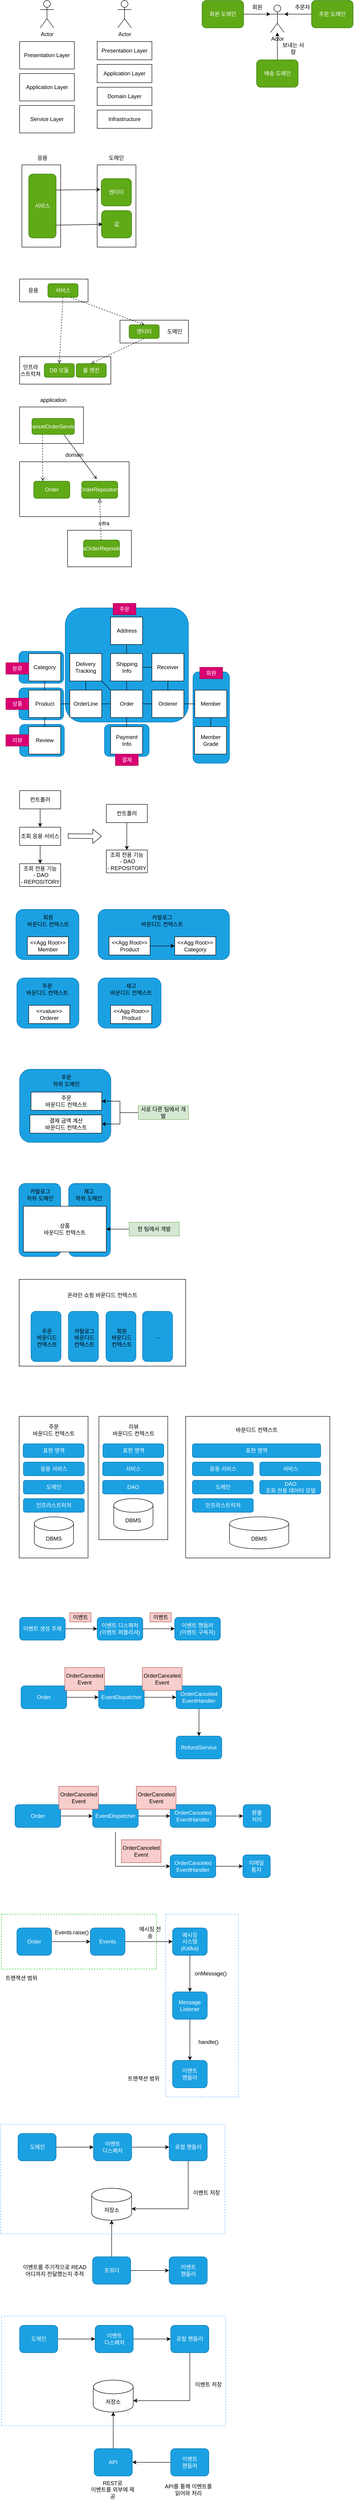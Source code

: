 <mxfile version="21.6.8" type="github">
  <diagram name="페이지-1" id="Y4-RYcunbu9aRbEV_naR">
    <mxGraphModel dx="748" dy="689" grid="1" gridSize="10" guides="1" tooltips="1" connect="1" arrows="1" fold="1" page="1" pageScale="1" pageWidth="827" pageHeight="1169" math="0" shadow="0">
      <root>
        <mxCell id="0" />
        <mxCell id="1" parent="0" />
        <mxCell id="_smx-A8lJI-glC0TWi5C-74" value="" style="rounded=1;whiteSpace=wrap;html=1;fillColor=#1ba1e2;fontColor=#ffffff;strokeColor=#006EAF;" parent="1" vertex="1">
          <mxGeometry x="50" y="1625" width="98" height="70" as="geometry" />
        </mxCell>
        <mxCell id="_smx-A8lJI-glC0TWi5C-73" value="" style="rounded=1;whiteSpace=wrap;html=1;fillColor=#1ba1e2;fontColor=#ffffff;strokeColor=#006EAF;" parent="1" vertex="1">
          <mxGeometry x="48.5" y="1545" width="98" height="70" as="geometry" />
        </mxCell>
        <mxCell id="_smx-A8lJI-glC0TWi5C-72" value="" style="rounded=1;whiteSpace=wrap;html=1;fillColor=#1ba1e2;fontColor=#ffffff;strokeColor=#006EAF;" parent="1" vertex="1">
          <mxGeometry x="48.5" y="1465" width="98" height="70" as="geometry" />
        </mxCell>
        <mxCell id="_smx-A8lJI-glC0TWi5C-71" value="" style="rounded=1;whiteSpace=wrap;html=1;fillColor=#1ba1e2;fontColor=#ffffff;strokeColor=#006EAF;" parent="1" vertex="1">
          <mxGeometry x="236" y="1625" width="98" height="70" as="geometry" />
        </mxCell>
        <mxCell id="_smx-A8lJI-glC0TWi5C-70" value="" style="rounded=1;whiteSpace=wrap;html=1;fillColor=#1ba1e2;fontColor=#ffffff;strokeColor=#006EAF;" parent="1" vertex="1">
          <mxGeometry x="430" y="1510" width="80" height="200" as="geometry" />
        </mxCell>
        <mxCell id="QpR7jnTuusSYjtvRaTHo-1" value="Presentation Layer" style="rounded=0;whiteSpace=wrap;html=1;" parent="1" vertex="1">
          <mxGeometry x="50" y="130" width="120" height="60" as="geometry" />
        </mxCell>
        <mxCell id="QpR7jnTuusSYjtvRaTHo-2" value="Application Layer" style="rounded=0;whiteSpace=wrap;html=1;" parent="1" vertex="1">
          <mxGeometry x="50" y="200" width="120" height="60" as="geometry" />
        </mxCell>
        <mxCell id="QpR7jnTuusSYjtvRaTHo-3" value="Service Layer" style="rounded=0;whiteSpace=wrap;html=1;" parent="1" vertex="1">
          <mxGeometry x="50" y="270" width="120" height="60" as="geometry" />
        </mxCell>
        <mxCell id="QpR7jnTuusSYjtvRaTHo-5" value="Actor" style="shape=umlActor;verticalLabelPosition=bottom;verticalAlign=top;html=1;outlineConnect=0;" parent="1" vertex="1">
          <mxGeometry x="95" y="40" width="30" height="60" as="geometry" />
        </mxCell>
        <mxCell id="QpR7jnTuusSYjtvRaTHo-8" value="Presentation Layer" style="rounded=0;whiteSpace=wrap;html=1;" parent="1" vertex="1">
          <mxGeometry x="220" y="130" width="120" height="40" as="geometry" />
        </mxCell>
        <mxCell id="QpR7jnTuusSYjtvRaTHo-9" value="Application Layer" style="rounded=0;whiteSpace=wrap;html=1;" parent="1" vertex="1">
          <mxGeometry x="220" y="180" width="120" height="40" as="geometry" />
        </mxCell>
        <mxCell id="QpR7jnTuusSYjtvRaTHo-10" value="Domain Layer" style="rounded=0;whiteSpace=wrap;html=1;" parent="1" vertex="1">
          <mxGeometry x="220" y="230" width="120" height="40" as="geometry" />
        </mxCell>
        <mxCell id="QpR7jnTuusSYjtvRaTHo-12" value="Actor" style="shape=umlActor;verticalLabelPosition=bottom;verticalAlign=top;html=1;outlineConnect=0;" parent="1" vertex="1">
          <mxGeometry x="265" y="40" width="30" height="60" as="geometry" />
        </mxCell>
        <mxCell id="QpR7jnTuusSYjtvRaTHo-13" value="Infrastructure" style="rounded=0;whiteSpace=wrap;html=1;" parent="1" vertex="1">
          <mxGeometry x="220" y="280" width="120" height="40" as="geometry" />
        </mxCell>
        <mxCell id="_smx-A8lJI-glC0TWi5C-1" value="" style="rounded=0;whiteSpace=wrap;html=1;" parent="1" vertex="1">
          <mxGeometry x="55" y="400" width="85" height="180" as="geometry" />
        </mxCell>
        <mxCell id="_smx-A8lJI-glC0TWi5C-2" value="" style="rounded=0;whiteSpace=wrap;html=1;" parent="1" vertex="1">
          <mxGeometry x="220" y="400" width="85" height="180" as="geometry" />
        </mxCell>
        <mxCell id="_smx-A8lJI-glC0TWi5C-3" value="서비스" style="rounded=1;whiteSpace=wrap;html=1;fillColor=#60a917;fontColor=#ffffff;strokeColor=#2D7600;" parent="1" vertex="1">
          <mxGeometry x="70" y="420" width="60" height="140" as="geometry" />
        </mxCell>
        <mxCell id="_smx-A8lJI-glC0TWi5C-4" value="엔티티" style="rounded=1;whiteSpace=wrap;html=1;fillColor=#60a917;fontColor=#ffffff;strokeColor=#2D7600;" parent="1" vertex="1">
          <mxGeometry x="229" y="430" width="66" height="60" as="geometry" />
        </mxCell>
        <mxCell id="_smx-A8lJI-glC0TWi5C-5" value="값" style="rounded=1;whiteSpace=wrap;html=1;fillColor=#60a917;fontColor=#ffffff;strokeColor=#2D7600;" parent="1" vertex="1">
          <mxGeometry x="229.5" y="500" width="66" height="60" as="geometry" />
        </mxCell>
        <mxCell id="_smx-A8lJI-glC0TWi5C-6" value="응용" style="text;html=1;strokeColor=none;fillColor=none;align=center;verticalAlign=middle;whiteSpace=wrap;rounded=0;" parent="1" vertex="1">
          <mxGeometry x="70" y="370" width="60" height="30" as="geometry" />
        </mxCell>
        <mxCell id="_smx-A8lJI-glC0TWi5C-7" value="도메인" style="text;html=1;strokeColor=none;fillColor=none;align=center;verticalAlign=middle;whiteSpace=wrap;rounded=0;" parent="1" vertex="1">
          <mxGeometry x="232" y="370" width="60" height="30" as="geometry" />
        </mxCell>
        <mxCell id="_smx-A8lJI-glC0TWi5C-8" value="" style="endArrow=classic;html=1;rounded=0;exitX=1;exitY=0.25;exitDx=0;exitDy=0;entryX=-0.03;entryY=0.4;entryDx=0;entryDy=0;entryPerimeter=0;" parent="1" source="_smx-A8lJI-glC0TWi5C-3" target="_smx-A8lJI-glC0TWi5C-4" edge="1">
          <mxGeometry width="50" height="50" relative="1" as="geometry">
            <mxPoint x="360" y="420" as="sourcePoint" />
            <mxPoint x="410" y="370" as="targetPoint" />
          </mxGeometry>
        </mxCell>
        <mxCell id="_smx-A8lJI-glC0TWi5C-9" value="" style="endArrow=classic;html=1;rounded=0;exitX=0.983;exitY=0.8;exitDx=0;exitDy=0;entryX=-0.03;entryY=0.4;entryDx=0;entryDy=0;entryPerimeter=0;exitPerimeter=0;" parent="1" source="_smx-A8lJI-glC0TWi5C-3" edge="1">
          <mxGeometry width="50" height="50" relative="1" as="geometry">
            <mxPoint x="135" y="531" as="sourcePoint" />
            <mxPoint x="232" y="530" as="targetPoint" />
          </mxGeometry>
        </mxCell>
        <mxCell id="_smx-A8lJI-glC0TWi5C-10" value="" style="rounded=0;whiteSpace=wrap;html=1;" parent="1" vertex="1">
          <mxGeometry x="50" y="650" width="150" height="50" as="geometry" />
        </mxCell>
        <mxCell id="_smx-A8lJI-glC0TWi5C-11" value="" style="rounded=0;whiteSpace=wrap;html=1;" parent="1" vertex="1">
          <mxGeometry x="270" y="740" width="150" height="50" as="geometry" />
        </mxCell>
        <mxCell id="_smx-A8lJI-glC0TWi5C-12" value="" style="rounded=0;whiteSpace=wrap;html=1;" parent="1" vertex="1">
          <mxGeometry x="50" y="820" width="200" height="60" as="geometry" />
        </mxCell>
        <mxCell id="_smx-A8lJI-glC0TWi5C-13" value="서비스" style="rounded=1;whiteSpace=wrap;html=1;fillColor=#60a917;fontColor=#ffffff;strokeColor=#2D7600;" parent="1" vertex="1">
          <mxGeometry x="112" y="660" width="66" height="30" as="geometry" />
        </mxCell>
        <mxCell id="_smx-A8lJI-glC0TWi5C-14" value="엔티티" style="rounded=1;whiteSpace=wrap;html=1;fillColor=#60a917;fontColor=#ffffff;strokeColor=#2D7600;" parent="1" vertex="1">
          <mxGeometry x="290" y="750" width="66" height="30" as="geometry" />
        </mxCell>
        <mxCell id="_smx-A8lJI-glC0TWi5C-15" value="DB 모듈" style="rounded=1;whiteSpace=wrap;html=1;fillColor=#60a917;fontColor=#ffffff;strokeColor=#2D7600;" parent="1" vertex="1">
          <mxGeometry x="104" y="835" width="66" height="30" as="geometry" />
        </mxCell>
        <mxCell id="_smx-A8lJI-glC0TWi5C-16" value="룰 엔진" style="rounded=1;whiteSpace=wrap;html=1;fillColor=#60a917;fontColor=#ffffff;strokeColor=#2D7600;" parent="1" vertex="1">
          <mxGeometry x="174" y="835" width="66" height="30" as="geometry" />
        </mxCell>
        <mxCell id="_smx-A8lJI-glC0TWi5C-17" value="응용" style="text;html=1;strokeColor=none;fillColor=none;align=center;verticalAlign=middle;whiteSpace=wrap;rounded=0;" parent="1" vertex="1">
          <mxGeometry x="50" y="660" width="60" height="30" as="geometry" />
        </mxCell>
        <mxCell id="_smx-A8lJI-glC0TWi5C-18" value="도메인" style="text;html=1;strokeColor=none;fillColor=none;align=center;verticalAlign=middle;whiteSpace=wrap;rounded=0;" parent="1" vertex="1">
          <mxGeometry x="360" y="750" width="60" height="30" as="geometry" />
        </mxCell>
        <mxCell id="_smx-A8lJI-glC0TWi5C-19" value="인프라&lt;br&gt;스트럭쳐" style="text;html=1;strokeColor=none;fillColor=none;align=center;verticalAlign=middle;whiteSpace=wrap;rounded=0;" parent="1" vertex="1">
          <mxGeometry x="44" y="835" width="60" height="30" as="geometry" />
        </mxCell>
        <mxCell id="_smx-A8lJI-glC0TWi5C-20" value="" style="endArrow=open;html=1;rounded=0;entryX=0.5;entryY=0;entryDx=0;entryDy=0;exitX=0.5;exitY=1;exitDx=0;exitDy=0;dashed=1;endFill=0;" parent="1" source="_smx-A8lJI-glC0TWi5C-13" target="_smx-A8lJI-glC0TWi5C-15" edge="1">
          <mxGeometry width="50" height="50" relative="1" as="geometry">
            <mxPoint x="360" y="670" as="sourcePoint" />
            <mxPoint x="410" y="620" as="targetPoint" />
          </mxGeometry>
        </mxCell>
        <mxCell id="_smx-A8lJI-glC0TWi5C-21" value="" style="endArrow=open;html=1;rounded=0;entryX=0.5;entryY=0;entryDx=0;entryDy=0;exitX=0.75;exitY=1;exitDx=0;exitDy=0;dashed=1;endFill=0;" parent="1" source="_smx-A8lJI-glC0TWi5C-13" target="_smx-A8lJI-glC0TWi5C-14" edge="1">
          <mxGeometry width="50" height="50" relative="1" as="geometry">
            <mxPoint x="155" y="700" as="sourcePoint" />
            <mxPoint x="147" y="845" as="targetPoint" />
          </mxGeometry>
        </mxCell>
        <mxCell id="_smx-A8lJI-glC0TWi5C-22" value="" style="endArrow=open;html=1;rounded=0;entryX=0.5;entryY=0;entryDx=0;entryDy=0;exitX=0.5;exitY=1;exitDx=0;exitDy=0;dashed=1;endFill=0;" parent="1" source="_smx-A8lJI-glC0TWi5C-14" target="_smx-A8lJI-glC0TWi5C-16" edge="1">
          <mxGeometry width="50" height="50" relative="1" as="geometry">
            <mxPoint x="172" y="700" as="sourcePoint" />
            <mxPoint x="333" y="760" as="targetPoint" />
          </mxGeometry>
        </mxCell>
        <mxCell id="_smx-A8lJI-glC0TWi5C-23" value="" style="rounded=0;whiteSpace=wrap;html=1;" parent="1" vertex="1">
          <mxGeometry x="50" y="930" width="140" height="80" as="geometry" />
        </mxCell>
        <mxCell id="_smx-A8lJI-glC0TWi5C-24" value="" style="rounded=0;whiteSpace=wrap;html=1;" parent="1" vertex="1">
          <mxGeometry x="50" y="1050" width="240" height="120" as="geometry" />
        </mxCell>
        <mxCell id="_smx-A8lJI-glC0TWi5C-25" value="" style="rounded=0;whiteSpace=wrap;html=1;" parent="1" vertex="1">
          <mxGeometry x="155" y="1200" width="140" height="80" as="geometry" />
        </mxCell>
        <mxCell id="_smx-A8lJI-glC0TWi5C-26" value="CancelOrderService" style="rounded=1;whiteSpace=wrap;html=1;fillColor=#60a917;fontColor=#ffffff;strokeColor=#2D7600;" parent="1" vertex="1">
          <mxGeometry x="77" y="955" width="93" height="35" as="geometry" />
        </mxCell>
        <mxCell id="_smx-A8lJI-glC0TWi5C-27" value="Order" style="rounded=1;whiteSpace=wrap;html=1;fillColor=#60a917;fontColor=#ffffff;strokeColor=#2D7600;" parent="1" vertex="1">
          <mxGeometry x="81" y="1092.5" width="79" height="37.5" as="geometry" />
        </mxCell>
        <mxCell id="_smx-A8lJI-glC0TWi5C-28" value="OrderRepository" style="rounded=1;whiteSpace=wrap;html=1;fillColor=#60a917;fontColor=#ffffff;strokeColor=#2D7600;" parent="1" vertex="1">
          <mxGeometry x="186" y="1092.5" width="79" height="37.5" as="geometry" />
        </mxCell>
        <mxCell id="_smx-A8lJI-glC0TWi5C-29" value="JpaOrderRepository" style="rounded=1;whiteSpace=wrap;html=1;fillColor=#60a917;fontColor=#ffffff;strokeColor=#2D7600;" parent="1" vertex="1">
          <mxGeometry x="190" y="1221.25" width="79" height="37.5" as="geometry" />
        </mxCell>
        <mxCell id="_smx-A8lJI-glC0TWi5C-30" value="application" style="text;html=1;strokeColor=none;fillColor=none;align=center;verticalAlign=middle;whiteSpace=wrap;rounded=0;" parent="1" vertex="1">
          <mxGeometry x="93.5" y="900" width="60" height="30" as="geometry" />
        </mxCell>
        <mxCell id="_smx-A8lJI-glC0TWi5C-69" value="" style="rounded=1;whiteSpace=wrap;html=1;fillColor=#1ba1e2;fontColor=#ffffff;strokeColor=#006EAF;" parent="1" vertex="1">
          <mxGeometry x="150" y="1370" width="270" height="250" as="geometry" />
        </mxCell>
        <mxCell id="_smx-A8lJI-glC0TWi5C-31" value="domain" style="text;html=1;strokeColor=none;fillColor=none;align=center;verticalAlign=middle;whiteSpace=wrap;rounded=0;" parent="1" vertex="1">
          <mxGeometry x="140" y="1020" width="60" height="30" as="geometry" />
        </mxCell>
        <mxCell id="_smx-A8lJI-glC0TWi5C-32" value="infra" style="text;html=1;strokeColor=none;fillColor=none;align=center;verticalAlign=middle;whiteSpace=wrap;rounded=0;" parent="1" vertex="1">
          <mxGeometry x="205" y="1170" width="60" height="30" as="geometry" />
        </mxCell>
        <mxCell id="_smx-A8lJI-glC0TWi5C-33" value="" style="endArrow=open;html=1;rounded=0;entryX=0.25;entryY=0;entryDx=0;entryDy=0;exitX=0.25;exitY=1;exitDx=0;exitDy=0;dashed=1;endFill=0;" parent="1" source="_smx-A8lJI-glC0TWi5C-26" target="_smx-A8lJI-glC0TWi5C-27" edge="1">
          <mxGeometry width="50" height="50" relative="1" as="geometry">
            <mxPoint x="420" y="1025" as="sourcePoint" />
            <mxPoint x="412" y="1170" as="targetPoint" />
          </mxGeometry>
        </mxCell>
        <mxCell id="_smx-A8lJI-glC0TWi5C-34" value="" style="endArrow=open;html=1;rounded=0;entryX=0.418;entryY=-0.12;entryDx=0;entryDy=0;exitX=0.75;exitY=1;exitDx=0;exitDy=0;entryPerimeter=0;endFill=0;" parent="1" source="_smx-A8lJI-glC0TWi5C-26" target="_smx-A8lJI-glC0TWi5C-28" edge="1">
          <mxGeometry width="50" height="50" relative="1" as="geometry">
            <mxPoint x="110" y="1000" as="sourcePoint" />
            <mxPoint x="111" y="1103" as="targetPoint" />
          </mxGeometry>
        </mxCell>
        <mxCell id="_smx-A8lJI-glC0TWi5C-35" value="" style="endArrow=block;html=1;rounded=0;endFill=0;entryX=0.5;entryY=1;entryDx=0;entryDy=0;dashed=1;" parent="1" source="_smx-A8lJI-glC0TWi5C-29" target="_smx-A8lJI-glC0TWi5C-28" edge="1">
          <mxGeometry width="50" height="50" relative="1" as="geometry">
            <mxPoint x="157" y="1000" as="sourcePoint" />
            <mxPoint x="360" y="1140" as="targetPoint" />
          </mxGeometry>
        </mxCell>
        <mxCell id="_smx-A8lJI-glC0TWi5C-52" style="edgeStyle=orthogonalEdgeStyle;rounded=0;orthogonalLoop=1;jettySize=auto;html=1;endArrow=none;endFill=0;" parent="1" source="_smx-A8lJI-glC0TWi5C-36" target="_smx-A8lJI-glC0TWi5C-37" edge="1">
          <mxGeometry relative="1" as="geometry" />
        </mxCell>
        <mxCell id="_smx-A8lJI-glC0TWi5C-36" value="Category" style="rounded=0;whiteSpace=wrap;html=1;" parent="1" vertex="1">
          <mxGeometry x="70" y="1470" width="70" height="60" as="geometry" />
        </mxCell>
        <mxCell id="_smx-A8lJI-glC0TWi5C-53" style="edgeStyle=orthogonalEdgeStyle;rounded=0;orthogonalLoop=1;jettySize=auto;html=1;endArrow=none;endFill=0;" parent="1" source="_smx-A8lJI-glC0TWi5C-37" target="_smx-A8lJI-glC0TWi5C-38" edge="1">
          <mxGeometry relative="1" as="geometry" />
        </mxCell>
        <mxCell id="_smx-A8lJI-glC0TWi5C-63" style="edgeStyle=orthogonalEdgeStyle;rounded=0;orthogonalLoop=1;jettySize=auto;html=1;endArrow=none;endFill=0;" parent="1" source="_smx-A8lJI-glC0TWi5C-37" target="_smx-A8lJI-glC0TWi5C-40" edge="1">
          <mxGeometry relative="1" as="geometry" />
        </mxCell>
        <mxCell id="_smx-A8lJI-glC0TWi5C-37" value="Product" style="rounded=0;whiteSpace=wrap;html=1;" parent="1" vertex="1">
          <mxGeometry x="70" y="1550" width="70" height="60" as="geometry" />
        </mxCell>
        <mxCell id="_smx-A8lJI-glC0TWi5C-38" value="Review" style="rounded=0;whiteSpace=wrap;html=1;" parent="1" vertex="1">
          <mxGeometry x="70" y="1630" width="70" height="60" as="geometry" />
        </mxCell>
        <mxCell id="_smx-A8lJI-glC0TWi5C-64" style="edgeStyle=orthogonalEdgeStyle;rounded=0;orthogonalLoop=1;jettySize=auto;html=1;endArrow=none;endFill=0;" parent="1" source="_smx-A8lJI-glC0TWi5C-40" target="_smx-A8lJI-glC0TWi5C-43" edge="1">
          <mxGeometry relative="1" as="geometry" />
        </mxCell>
        <mxCell id="_smx-A8lJI-glC0TWi5C-40" value="OrderLine" style="rounded=0;whiteSpace=wrap;html=1;" parent="1" vertex="1">
          <mxGeometry x="160" y="1550" width="70" height="60" as="geometry" />
        </mxCell>
        <mxCell id="_smx-A8lJI-glC0TWi5C-60" style="edgeStyle=orthogonalEdgeStyle;rounded=0;orthogonalLoop=1;jettySize=auto;html=1;endArrow=none;endFill=0;" parent="1" source="_smx-A8lJI-glC0TWi5C-41" target="_smx-A8lJI-glC0TWi5C-40" edge="1">
          <mxGeometry relative="1" as="geometry" />
        </mxCell>
        <mxCell id="_smx-A8lJI-glC0TWi5C-61" style="rounded=0;orthogonalLoop=1;jettySize=auto;html=1;entryX=0;entryY=0;entryDx=0;entryDy=0;exitX=1;exitY=1;exitDx=0;exitDy=0;endArrow=none;endFill=0;" parent="1" source="_smx-A8lJI-glC0TWi5C-41" target="_smx-A8lJI-glC0TWi5C-43" edge="1">
          <mxGeometry relative="1" as="geometry" />
        </mxCell>
        <mxCell id="_smx-A8lJI-glC0TWi5C-41" value="Delivery&lt;br&gt;Tracking" style="rounded=0;whiteSpace=wrap;html=1;" parent="1" vertex="1">
          <mxGeometry x="160" y="1470" width="70" height="60" as="geometry" />
        </mxCell>
        <mxCell id="_smx-A8lJI-glC0TWi5C-57" style="edgeStyle=orthogonalEdgeStyle;rounded=0;orthogonalLoop=1;jettySize=auto;html=1;entryX=0;entryY=0.5;entryDx=0;entryDy=0;endArrow=none;endFill=0;" parent="1" source="_smx-A8lJI-glC0TWi5C-42" target="_smx-A8lJI-glC0TWi5C-46" edge="1">
          <mxGeometry relative="1" as="geometry" />
        </mxCell>
        <mxCell id="_smx-A8lJI-glC0TWi5C-58" style="edgeStyle=orthogonalEdgeStyle;rounded=0;orthogonalLoop=1;jettySize=auto;html=1;entryX=0.5;entryY=0;entryDx=0;entryDy=0;endArrow=none;endFill=0;" parent="1" source="_smx-A8lJI-glC0TWi5C-42" target="_smx-A8lJI-glC0TWi5C-43" edge="1">
          <mxGeometry relative="1" as="geometry" />
        </mxCell>
        <mxCell id="_smx-A8lJI-glC0TWi5C-42" value="Shipping&lt;br&gt;Info" style="rounded=0;whiteSpace=wrap;html=1;" parent="1" vertex="1">
          <mxGeometry x="249.5" y="1470" width="70" height="60" as="geometry" />
        </mxCell>
        <mxCell id="_smx-A8lJI-glC0TWi5C-54" style="edgeStyle=orthogonalEdgeStyle;rounded=0;orthogonalLoop=1;jettySize=auto;html=1;endArrow=none;endFill=0;" parent="1" source="_smx-A8lJI-glC0TWi5C-43" target="_smx-A8lJI-glC0TWi5C-44" edge="1">
          <mxGeometry relative="1" as="geometry" />
        </mxCell>
        <mxCell id="_smx-A8lJI-glC0TWi5C-55" style="edgeStyle=orthogonalEdgeStyle;rounded=0;orthogonalLoop=1;jettySize=auto;html=1;entryX=0;entryY=0.5;entryDx=0;entryDy=0;endArrow=none;endFill=0;" parent="1" source="_smx-A8lJI-glC0TWi5C-43" target="_smx-A8lJI-glC0TWi5C-47" edge="1">
          <mxGeometry relative="1" as="geometry" />
        </mxCell>
        <mxCell id="_smx-A8lJI-glC0TWi5C-43" value="Order" style="rounded=0;whiteSpace=wrap;html=1;" parent="1" vertex="1">
          <mxGeometry x="249.5" y="1550" width="70" height="60" as="geometry" />
        </mxCell>
        <mxCell id="_smx-A8lJI-glC0TWi5C-44" value="Payment&lt;br&gt;Info" style="rounded=0;whiteSpace=wrap;html=1;" parent="1" vertex="1">
          <mxGeometry x="249.5" y="1630" width="70" height="60" as="geometry" />
        </mxCell>
        <mxCell id="_smx-A8lJI-glC0TWi5C-59" style="edgeStyle=orthogonalEdgeStyle;rounded=0;orthogonalLoop=1;jettySize=auto;html=1;entryX=0.5;entryY=0;entryDx=0;entryDy=0;endArrow=none;endFill=0;" parent="1" source="_smx-A8lJI-glC0TWi5C-45" target="_smx-A8lJI-glC0TWi5C-42" edge="1">
          <mxGeometry relative="1" as="geometry" />
        </mxCell>
        <mxCell id="_smx-A8lJI-glC0TWi5C-45" value="Address" style="rounded=0;whiteSpace=wrap;html=1;" parent="1" vertex="1">
          <mxGeometry x="249.5" y="1390" width="70" height="60" as="geometry" />
        </mxCell>
        <mxCell id="_smx-A8lJI-glC0TWi5C-56" style="edgeStyle=orthogonalEdgeStyle;rounded=0;orthogonalLoop=1;jettySize=auto;html=1;entryX=0.5;entryY=0;entryDx=0;entryDy=0;endArrow=none;endFill=0;" parent="1" source="_smx-A8lJI-glC0TWi5C-46" target="_smx-A8lJI-glC0TWi5C-47" edge="1">
          <mxGeometry relative="1" as="geometry" />
        </mxCell>
        <mxCell id="_smx-A8lJI-glC0TWi5C-46" value="Receiver" style="rounded=0;whiteSpace=wrap;html=1;" parent="1" vertex="1">
          <mxGeometry x="340" y="1470" width="70" height="60" as="geometry" />
        </mxCell>
        <mxCell id="_smx-A8lJI-glC0TWi5C-65" style="edgeStyle=orthogonalEdgeStyle;rounded=0;orthogonalLoop=1;jettySize=auto;html=1;entryX=0;entryY=0.5;entryDx=0;entryDy=0;endArrow=none;endFill=0;" parent="1" source="_smx-A8lJI-glC0TWi5C-47" target="_smx-A8lJI-glC0TWi5C-48" edge="1">
          <mxGeometry relative="1" as="geometry" />
        </mxCell>
        <mxCell id="_smx-A8lJI-glC0TWi5C-47" value="Orderer" style="rounded=0;whiteSpace=wrap;html=1;" parent="1" vertex="1">
          <mxGeometry x="340" y="1550" width="70" height="60" as="geometry" />
        </mxCell>
        <mxCell id="_smx-A8lJI-glC0TWi5C-66" style="edgeStyle=orthogonalEdgeStyle;rounded=0;orthogonalLoop=1;jettySize=auto;html=1;entryX=0.5;entryY=0;entryDx=0;entryDy=0;endArrow=none;endFill=0;" parent="1" source="_smx-A8lJI-glC0TWi5C-48" target="_smx-A8lJI-glC0TWi5C-49" edge="1">
          <mxGeometry relative="1" as="geometry" />
        </mxCell>
        <mxCell id="_smx-A8lJI-glC0TWi5C-48" value="Member" style="rounded=0;whiteSpace=wrap;html=1;" parent="1" vertex="1">
          <mxGeometry x="434" y="1550" width="70" height="60" as="geometry" />
        </mxCell>
        <mxCell id="_smx-A8lJI-glC0TWi5C-49" value="Member&lt;br&gt;Grade" style="rounded=0;whiteSpace=wrap;html=1;" parent="1" vertex="1">
          <mxGeometry x="433.5" y="1630" width="70" height="60" as="geometry" />
        </mxCell>
        <mxCell id="_smx-A8lJI-glC0TWi5C-75" value="주문" style="text;html=1;strokeColor=#A50040;fillColor=#d80073;align=center;verticalAlign=middle;whiteSpace=wrap;rounded=0;fontColor=#ffffff;" parent="1" vertex="1">
          <mxGeometry x="255" y="1360" width="50" height="25" as="geometry" />
        </mxCell>
        <mxCell id="_smx-A8lJI-glC0TWi5C-76" value="회원" style="text;html=1;strokeColor=#A50040;fillColor=#d80073;align=center;verticalAlign=middle;whiteSpace=wrap;rounded=0;fontColor=#ffffff;" parent="1" vertex="1">
          <mxGeometry x="445" y="1500" width="50" height="25" as="geometry" />
        </mxCell>
        <mxCell id="_smx-A8lJI-glC0TWi5C-77" value="분류" style="text;html=1;strokeColor=#A50040;fillColor=#d80073;align=center;verticalAlign=middle;whiteSpace=wrap;rounded=0;fontColor=#ffffff;" parent="1" vertex="1">
          <mxGeometry x="20" y="1490" width="50" height="25" as="geometry" />
        </mxCell>
        <mxCell id="_smx-A8lJI-glC0TWi5C-78" value="상품" style="text;html=1;strokeColor=#A50040;fillColor=#d80073;align=center;verticalAlign=middle;whiteSpace=wrap;rounded=0;fontColor=#ffffff;" parent="1" vertex="1">
          <mxGeometry x="20" y="1567.5" width="50" height="25" as="geometry" />
        </mxCell>
        <mxCell id="_smx-A8lJI-glC0TWi5C-80" value="리뷰" style="text;html=1;strokeColor=#A50040;fillColor=#d80073;align=center;verticalAlign=middle;whiteSpace=wrap;rounded=0;fontColor=#ffffff;" parent="1" vertex="1">
          <mxGeometry x="20" y="1647.5" width="50" height="25" as="geometry" />
        </mxCell>
        <mxCell id="_smx-A8lJI-glC0TWi5C-81" value="결제" style="text;html=1;strokeColor=#A50040;fillColor=#d80073;align=center;verticalAlign=middle;whiteSpace=wrap;rounded=0;fontColor=#ffffff;" parent="1" vertex="1">
          <mxGeometry x="260" y="1690" width="50" height="25" as="geometry" />
        </mxCell>
        <mxCell id="-84DrhppB6eFI0bf-o7Q-6" style="edgeStyle=orthogonalEdgeStyle;rounded=0;orthogonalLoop=1;jettySize=auto;html=1;entryX=0.5;entryY=0;entryDx=0;entryDy=0;" parent="1" source="-84DrhppB6eFI0bf-o7Q-1" target="-84DrhppB6eFI0bf-o7Q-2" edge="1">
          <mxGeometry relative="1" as="geometry" />
        </mxCell>
        <mxCell id="-84DrhppB6eFI0bf-o7Q-1" value="컨트롤러" style="rounded=0;whiteSpace=wrap;html=1;" parent="1" vertex="1">
          <mxGeometry x="50" y="1770" width="90" height="40" as="geometry" />
        </mxCell>
        <mxCell id="-84DrhppB6eFI0bf-o7Q-7" style="edgeStyle=orthogonalEdgeStyle;rounded=0;orthogonalLoop=1;jettySize=auto;html=1;" parent="1" source="-84DrhppB6eFI0bf-o7Q-2" target="-84DrhppB6eFI0bf-o7Q-3" edge="1">
          <mxGeometry relative="1" as="geometry" />
        </mxCell>
        <mxCell id="-84DrhppB6eFI0bf-o7Q-2" value="조회 응용 서비스" style="rounded=0;whiteSpace=wrap;html=1;" parent="1" vertex="1">
          <mxGeometry x="50" y="1850" width="90" height="40" as="geometry" />
        </mxCell>
        <mxCell id="-84DrhppB6eFI0bf-o7Q-3" value="조회 전용 기능&lt;br&gt;&amp;nbsp;- DAO&lt;br&gt;- REPOSITORY" style="rounded=0;whiteSpace=wrap;html=1;" parent="1" vertex="1">
          <mxGeometry x="50" y="1930" width="90" height="50" as="geometry" />
        </mxCell>
        <mxCell id="-84DrhppB6eFI0bf-o7Q-13" style="edgeStyle=orthogonalEdgeStyle;rounded=0;orthogonalLoop=1;jettySize=auto;html=1;" parent="1" source="-84DrhppB6eFI0bf-o7Q-11" target="-84DrhppB6eFI0bf-o7Q-12" edge="1">
          <mxGeometry relative="1" as="geometry" />
        </mxCell>
        <mxCell id="-84DrhppB6eFI0bf-o7Q-11" value="컨트롤러" style="rounded=0;whiteSpace=wrap;html=1;" parent="1" vertex="1">
          <mxGeometry x="240" y="1800" width="90" height="40" as="geometry" />
        </mxCell>
        <mxCell id="-84DrhppB6eFI0bf-o7Q-12" value="조회 전용 기능&lt;br&gt;&amp;nbsp;- DAO&lt;br&gt;- REPOSITORY" style="rounded=0;whiteSpace=wrap;html=1;" parent="1" vertex="1">
          <mxGeometry x="240" y="1900" width="90" height="50" as="geometry" />
        </mxCell>
        <mxCell id="-84DrhppB6eFI0bf-o7Q-14" value="" style="shape=flexArrow;endArrow=classic;html=1;rounded=0;" parent="1" edge="1">
          <mxGeometry width="50" height="50" relative="1" as="geometry">
            <mxPoint x="156" y="1869.5" as="sourcePoint" />
            <mxPoint x="230" y="1870" as="targetPoint" />
          </mxGeometry>
        </mxCell>
        <mxCell id="1VwFPS25N1D_1iXiYj8S-1" value="" style="rounded=1;whiteSpace=wrap;html=1;fillColor=#1ba1e2;fontColor=#ffffff;strokeColor=#006EAF;" parent="1" vertex="1">
          <mxGeometry x="42" y="2030" width="138" height="110" as="geometry" />
        </mxCell>
        <mxCell id="1VwFPS25N1D_1iXiYj8S-2" value="" style="rounded=1;whiteSpace=wrap;html=1;fillColor=#1ba1e2;fontColor=#ffffff;strokeColor=#006EAF;" parent="1" vertex="1">
          <mxGeometry x="222" y="2030" width="288" height="110" as="geometry" />
        </mxCell>
        <mxCell id="1VwFPS25N1D_1iXiYj8S-3" value="" style="rounded=1;whiteSpace=wrap;html=1;fillColor=#1ba1e2;fontColor=#ffffff;strokeColor=#006EAF;" parent="1" vertex="1">
          <mxGeometry x="44" y="2180" width="136" height="110" as="geometry" />
        </mxCell>
        <mxCell id="1VwFPS25N1D_1iXiYj8S-4" value="" style="rounded=1;whiteSpace=wrap;html=1;fillColor=#1ba1e2;fontColor=#ffffff;strokeColor=#006EAF;" parent="1" vertex="1">
          <mxGeometry x="222" y="2180" width="138" height="110" as="geometry" />
        </mxCell>
        <mxCell id="1VwFPS25N1D_1iXiYj8S-5" value="&amp;lt;&amp;lt;Agg Root&amp;gt;&amp;gt;&lt;br&gt;Member" style="rounded=0;whiteSpace=wrap;html=1;" parent="1" vertex="1">
          <mxGeometry x="67" y="2090" width="90" height="40" as="geometry" />
        </mxCell>
        <mxCell id="1VwFPS25N1D_1iXiYj8S-6" value="&amp;lt;&amp;lt;value&amp;gt;&amp;gt;&lt;br&gt;Orderer" style="rounded=0;whiteSpace=wrap;html=1;" parent="1" vertex="1">
          <mxGeometry x="70" y="2240" width="90" height="40" as="geometry" />
        </mxCell>
        <mxCell id="1VwFPS25N1D_1iXiYj8S-7" value="&amp;lt;&amp;lt;Agg Root&amp;gt;&amp;gt;&lt;br&gt;Product" style="rounded=0;whiteSpace=wrap;html=1;" parent="1" vertex="1">
          <mxGeometry x="249.5" y="2240" width="90" height="40" as="geometry" />
        </mxCell>
        <mxCell id="1VwFPS25N1D_1iXiYj8S-10" style="edgeStyle=orthogonalEdgeStyle;rounded=0;orthogonalLoop=1;jettySize=auto;html=1;" parent="1" source="1VwFPS25N1D_1iXiYj8S-8" target="1VwFPS25N1D_1iXiYj8S-9" edge="1">
          <mxGeometry relative="1" as="geometry" />
        </mxCell>
        <mxCell id="1VwFPS25N1D_1iXiYj8S-8" value="&amp;lt;&amp;lt;Agg Root&amp;gt;&amp;gt;&lt;br&gt;Product" style="rounded=0;whiteSpace=wrap;html=1;" parent="1" vertex="1">
          <mxGeometry x="246" y="2090" width="90" height="40" as="geometry" />
        </mxCell>
        <mxCell id="1VwFPS25N1D_1iXiYj8S-9" value="&amp;lt;&amp;lt;Agg Root&amp;gt;&amp;gt;&lt;br&gt;Category" style="rounded=0;whiteSpace=wrap;html=1;" parent="1" vertex="1">
          <mxGeometry x="390" y="2090" width="90" height="40" as="geometry" />
        </mxCell>
        <mxCell id="1VwFPS25N1D_1iXiYj8S-11" value="회원&lt;br&gt;바운디드 컨텍스트" style="text;html=1;strokeColor=none;fillColor=none;align=center;verticalAlign=middle;whiteSpace=wrap;rounded=0;" parent="1" vertex="1">
          <mxGeometry x="65" y="2040" width="95" height="30" as="geometry" />
        </mxCell>
        <mxCell id="1VwFPS25N1D_1iXiYj8S-12" value="주문&lt;br&gt;바운디드 컨텍스트" style="text;html=1;strokeColor=none;fillColor=none;align=center;verticalAlign=middle;whiteSpace=wrap;rounded=0;" parent="1" vertex="1">
          <mxGeometry x="62.5" y="2190" width="95" height="30" as="geometry" />
        </mxCell>
        <mxCell id="1VwFPS25N1D_1iXiYj8S-13" value="재고&lt;br&gt;바운디드 컨텍스트" style="text;html=1;strokeColor=none;fillColor=none;align=center;verticalAlign=middle;whiteSpace=wrap;rounded=0;" parent="1" vertex="1">
          <mxGeometry x="247" y="2190" width="95" height="30" as="geometry" />
        </mxCell>
        <mxCell id="1VwFPS25N1D_1iXiYj8S-14" value="카탈로그&lt;br&gt;바운디드 컨텍스트" style="text;html=1;strokeColor=none;fillColor=none;align=center;verticalAlign=middle;whiteSpace=wrap;rounded=0;" parent="1" vertex="1">
          <mxGeometry x="315" y="2040" width="95" height="30" as="geometry" />
        </mxCell>
        <mxCell id="Oq6ClZ9OewPaVYauBHl8-1" value="Actor" style="shape=umlActor;verticalLabelPosition=bottom;verticalAlign=top;html=1;outlineConnect=0;" parent="1" vertex="1">
          <mxGeometry x="600" y="50" width="30" height="60" as="geometry" />
        </mxCell>
        <mxCell id="Oq6ClZ9OewPaVYauBHl8-7" style="edgeStyle=orthogonalEdgeStyle;rounded=0;orthogonalLoop=1;jettySize=auto;html=1;entryX=0;entryY=0.333;entryDx=0;entryDy=0;entryPerimeter=0;" parent="1" source="Oq6ClZ9OewPaVYauBHl8-4" target="Oq6ClZ9OewPaVYauBHl8-1" edge="1">
          <mxGeometry relative="1" as="geometry" />
        </mxCell>
        <mxCell id="Oq6ClZ9OewPaVYauBHl8-4" value="회원 도메인" style="rounded=1;whiteSpace=wrap;html=1;fillColor=#60a917;fontColor=#ffffff;strokeColor=#2D7600;" parent="1" vertex="1">
          <mxGeometry x="450" y="40" width="91" height="60" as="geometry" />
        </mxCell>
        <mxCell id="Oq6ClZ9OewPaVYauBHl8-8" style="edgeStyle=orthogonalEdgeStyle;rounded=0;orthogonalLoop=1;jettySize=auto;html=1;entryX=1;entryY=0.333;entryDx=0;entryDy=0;entryPerimeter=0;" parent="1" source="Oq6ClZ9OewPaVYauBHl8-5" target="Oq6ClZ9OewPaVYauBHl8-1" edge="1">
          <mxGeometry relative="1" as="geometry" />
        </mxCell>
        <mxCell id="Oq6ClZ9OewPaVYauBHl8-5" value="주문 도메인" style="rounded=1;whiteSpace=wrap;html=1;fillColor=#60a917;fontColor=#ffffff;strokeColor=#2D7600;" parent="1" vertex="1">
          <mxGeometry x="690" y="40" width="91" height="60" as="geometry" />
        </mxCell>
        <mxCell id="Oq6ClZ9OewPaVYauBHl8-9" style="edgeStyle=orthogonalEdgeStyle;rounded=0;orthogonalLoop=1;jettySize=auto;html=1;" parent="1" source="Oq6ClZ9OewPaVYauBHl8-6" target="Oq6ClZ9OewPaVYauBHl8-1" edge="1">
          <mxGeometry relative="1" as="geometry" />
        </mxCell>
        <mxCell id="Oq6ClZ9OewPaVYauBHl8-6" value="배송 도메인" style="rounded=1;whiteSpace=wrap;html=1;fillColor=#60a917;fontColor=#ffffff;strokeColor=#2D7600;" parent="1" vertex="1">
          <mxGeometry x="569.5" y="170" width="91" height="60" as="geometry" />
        </mxCell>
        <mxCell id="Oq6ClZ9OewPaVYauBHl8-10" value="회원" style="text;html=1;strokeColor=none;fillColor=none;align=center;verticalAlign=middle;whiteSpace=wrap;rounded=0;" parent="1" vertex="1">
          <mxGeometry x="541" y="40" width="60" height="30" as="geometry" />
        </mxCell>
        <mxCell id="Oq6ClZ9OewPaVYauBHl8-11" value="주문자" style="text;html=1;strokeColor=none;fillColor=none;align=center;verticalAlign=middle;whiteSpace=wrap;rounded=0;" parent="1" vertex="1">
          <mxGeometry x="640" y="40" width="60" height="30" as="geometry" />
        </mxCell>
        <mxCell id="Oq6ClZ9OewPaVYauBHl8-12" value="보내는 사람" style="text;html=1;strokeColor=none;fillColor=none;align=center;verticalAlign=middle;whiteSpace=wrap;rounded=0;" parent="1" vertex="1">
          <mxGeometry x="620" y="130" width="60" height="30" as="geometry" />
        </mxCell>
        <mxCell id="Oq6ClZ9OewPaVYauBHl8-13" value="" style="rounded=1;whiteSpace=wrap;html=1;fillColor=#1ba1e2;fontColor=#ffffff;strokeColor=#006EAF;" parent="1" vertex="1">
          <mxGeometry x="50" y="2380" width="200" height="160" as="geometry" />
        </mxCell>
        <mxCell id="Oq6ClZ9OewPaVYauBHl8-14" value="주문&lt;br&gt;하위 도메인" style="text;html=1;strokeColor=none;fillColor=none;align=center;verticalAlign=middle;whiteSpace=wrap;rounded=0;" parent="1" vertex="1">
          <mxGeometry x="81.25" y="2390" width="142.5" height="30" as="geometry" />
        </mxCell>
        <mxCell id="Oq6ClZ9OewPaVYauBHl8-15" value="주문&lt;br&gt;바운디드 컨텍스트" style="rounded=0;whiteSpace=wrap;html=1;" parent="1" vertex="1">
          <mxGeometry x="75" y="2430" width="155" height="40" as="geometry" />
        </mxCell>
        <mxCell id="Oq6ClZ9OewPaVYauBHl8-16" value="결제 금액 계산&lt;br&gt;바운디드 컨텍스트" style="rounded=0;whiteSpace=wrap;html=1;" parent="1" vertex="1">
          <mxGeometry x="72.5" y="2480" width="157.5" height="40" as="geometry" />
        </mxCell>
        <mxCell id="Oq6ClZ9OewPaVYauBHl8-18" style="edgeStyle=orthogonalEdgeStyle;rounded=0;orthogonalLoop=1;jettySize=auto;html=1;" parent="1" source="Oq6ClZ9OewPaVYauBHl8-17" target="Oq6ClZ9OewPaVYauBHl8-15" edge="1">
          <mxGeometry relative="1" as="geometry" />
        </mxCell>
        <mxCell id="Oq6ClZ9OewPaVYauBHl8-19" style="edgeStyle=orthogonalEdgeStyle;rounded=0;orthogonalLoop=1;jettySize=auto;html=1;" parent="1" source="Oq6ClZ9OewPaVYauBHl8-17" target="Oq6ClZ9OewPaVYauBHl8-16" edge="1">
          <mxGeometry relative="1" as="geometry" />
        </mxCell>
        <mxCell id="Oq6ClZ9OewPaVYauBHl8-17" value="서로 다른 팀에서 개발" style="text;html=1;strokeColor=#82b366;fillColor=#d5e8d4;align=center;verticalAlign=middle;whiteSpace=wrap;rounded=0;" parent="1" vertex="1">
          <mxGeometry x="310" y="2460" width="110" height="30" as="geometry" />
        </mxCell>
        <mxCell id="Oq6ClZ9OewPaVYauBHl8-20" value="" style="rounded=1;whiteSpace=wrap;html=1;fillColor=#1ba1e2;fontColor=#ffffff;strokeColor=#006EAF;" parent="1" vertex="1">
          <mxGeometry x="48.5" y="2630" width="91.5" height="160" as="geometry" />
        </mxCell>
        <mxCell id="Oq6ClZ9OewPaVYauBHl8-21" value="" style="rounded=1;whiteSpace=wrap;html=1;fillColor=#1ba1e2;fontColor=#ffffff;strokeColor=#006EAF;" parent="1" vertex="1">
          <mxGeometry x="157.5" y="2630" width="91.5" height="160" as="geometry" />
        </mxCell>
        <mxCell id="Oq6ClZ9OewPaVYauBHl8-22" value="카탈로그&lt;br&gt;하위 도메인" style="text;html=1;strokeColor=none;fillColor=none;align=center;verticalAlign=middle;whiteSpace=wrap;rounded=0;" parent="1" vertex="1">
          <mxGeometry x="53.13" y="2640" width="83.75" height="30" as="geometry" />
        </mxCell>
        <mxCell id="Oq6ClZ9OewPaVYauBHl8-23" value="재고&lt;br&gt;하위 도메인" style="text;html=1;strokeColor=none;fillColor=none;align=center;verticalAlign=middle;whiteSpace=wrap;rounded=0;" parent="1" vertex="1">
          <mxGeometry x="160" y="2640" width="83.75" height="30" as="geometry" />
        </mxCell>
        <mxCell id="Oq6ClZ9OewPaVYauBHl8-24" value="상품&lt;br&gt;바운디드 컨텍스트" style="rounded=0;whiteSpace=wrap;html=1;" parent="1" vertex="1">
          <mxGeometry x="58.25" y="2680" width="181.75" height="100" as="geometry" />
        </mxCell>
        <mxCell id="Oq6ClZ9OewPaVYauBHl8-26" style="edgeStyle=orthogonalEdgeStyle;rounded=0;orthogonalLoop=1;jettySize=auto;html=1;" parent="1" source="Oq6ClZ9OewPaVYauBHl8-25" target="Oq6ClZ9OewPaVYauBHl8-24" edge="1">
          <mxGeometry relative="1" as="geometry" />
        </mxCell>
        <mxCell id="Oq6ClZ9OewPaVYauBHl8-25" value="한 팀에서 개발" style="text;html=1;strokeColor=#82b366;fillColor=#d5e8d4;align=center;verticalAlign=middle;whiteSpace=wrap;rounded=0;" parent="1" vertex="1">
          <mxGeometry x="290" y="2715" width="110" height="30" as="geometry" />
        </mxCell>
        <mxCell id="Oq6ClZ9OewPaVYauBHl8-27" value="" style="rounded=0;whiteSpace=wrap;html=1;" parent="1" vertex="1">
          <mxGeometry x="49" y="2840" width="365" height="190" as="geometry" />
        </mxCell>
        <mxCell id="Oq6ClZ9OewPaVYauBHl8-28" value="" style="rounded=1;whiteSpace=wrap;html=1;fillColor=#1ba1e2;fontColor=#ffffff;strokeColor=#006EAF;" parent="1" vertex="1">
          <mxGeometry x="75" y="2910" width="65.75" height="110" as="geometry" />
        </mxCell>
        <mxCell id="Oq6ClZ9OewPaVYauBHl8-29" value="" style="rounded=1;whiteSpace=wrap;html=1;fillColor=#1ba1e2;fontColor=#ffffff;strokeColor=#006EAF;" parent="1" vertex="1">
          <mxGeometry x="157" y="2910" width="65.75" height="110" as="geometry" />
        </mxCell>
        <mxCell id="Oq6ClZ9OewPaVYauBHl8-30" value="" style="rounded=1;whiteSpace=wrap;html=1;fillColor=#1ba1e2;fontColor=#ffffff;strokeColor=#006EAF;" parent="1" vertex="1">
          <mxGeometry x="239.25" y="2910" width="65.75" height="110" as="geometry" />
        </mxCell>
        <mxCell id="Oq6ClZ9OewPaVYauBHl8-31" value="" style="rounded=1;whiteSpace=wrap;html=1;fillColor=#1ba1e2;fontColor=#ffffff;strokeColor=#006EAF;" parent="1" vertex="1">
          <mxGeometry x="319.5" y="2910" width="65.75" height="110" as="geometry" />
        </mxCell>
        <mxCell id="Oq6ClZ9OewPaVYauBHl8-32" value="온라인 쇼핑 바운디드 컨텍스트" style="text;html=1;strokeColor=none;fillColor=none;align=center;verticalAlign=middle;whiteSpace=wrap;rounded=0;" parent="1" vertex="1">
          <mxGeometry x="107.25" y="2860" width="248.75" height="30" as="geometry" />
        </mxCell>
        <mxCell id="Oq6ClZ9OewPaVYauBHl8-33" value="주문&lt;br&gt;바운디드&lt;br&gt;컨텍스트" style="text;html=1;strokeColor=none;fillColor=none;align=center;verticalAlign=middle;whiteSpace=wrap;rounded=0;" parent="1" vertex="1">
          <mxGeometry x="80.07" y="2923" width="59.87" height="90" as="geometry" />
        </mxCell>
        <mxCell id="Oq6ClZ9OewPaVYauBHl8-34" value="카탈로그&lt;br&gt;바운디드&lt;br&gt;컨텍스트" style="text;html=1;strokeColor=none;fillColor=none;align=center;verticalAlign=middle;whiteSpace=wrap;rounded=0;" parent="1" vertex="1">
          <mxGeometry x="162.13" y="2923" width="59.87" height="90" as="geometry" />
        </mxCell>
        <mxCell id="Oq6ClZ9OewPaVYauBHl8-35" value="회원&lt;br&gt;바운디드&lt;br&gt;컨텍스트" style="text;html=1;strokeColor=none;fillColor=none;align=center;verticalAlign=middle;whiteSpace=wrap;rounded=0;" parent="1" vertex="1">
          <mxGeometry x="243.75" y="2923" width="59.87" height="90" as="geometry" />
        </mxCell>
        <mxCell id="Oq6ClZ9OewPaVYauBHl8-36" value="..." style="text;html=1;strokeColor=none;fillColor=none;align=center;verticalAlign=middle;whiteSpace=wrap;rounded=0;" parent="1" vertex="1">
          <mxGeometry x="322.44" y="2920" width="59.87" height="90" as="geometry" />
        </mxCell>
        <mxCell id="Oq6ClZ9OewPaVYauBHl8-37" value="" style="rounded=0;whiteSpace=wrap;html=1;" parent="1" vertex="1">
          <mxGeometry x="49" y="3140" width="151" height="310" as="geometry" />
        </mxCell>
        <mxCell id="Oq6ClZ9OewPaVYauBHl8-44" value="" style="rounded=0;whiteSpace=wrap;html=1;" parent="1" vertex="1">
          <mxGeometry x="223.75" y="3140" width="151" height="270" as="geometry" />
        </mxCell>
        <mxCell id="Oq6ClZ9OewPaVYauBHl8-45" value="표현 영역" style="rounded=1;whiteSpace=wrap;html=1;fillColor=#1ba1e2;fontColor=#ffffff;strokeColor=#006EAF;" parent="1" vertex="1">
          <mxGeometry x="57.75" y="3200" width="133.5" height="30" as="geometry" />
        </mxCell>
        <mxCell id="Oq6ClZ9OewPaVYauBHl8-46" value="응용 서비스" style="rounded=1;whiteSpace=wrap;html=1;fillColor=#1ba1e2;fontColor=#ffffff;strokeColor=#006EAF;" parent="1" vertex="1">
          <mxGeometry x="58.25" y="3240" width="133.5" height="30" as="geometry" />
        </mxCell>
        <mxCell id="Oq6ClZ9OewPaVYauBHl8-47" value="도메인" style="rounded=1;whiteSpace=wrap;html=1;fillColor=#1ba1e2;fontColor=#ffffff;strokeColor=#006EAF;" parent="1" vertex="1">
          <mxGeometry x="58.25" y="3280" width="133.5" height="30" as="geometry" />
        </mxCell>
        <mxCell id="Oq6ClZ9OewPaVYauBHl8-48" value="인프라스트럭처" style="rounded=1;whiteSpace=wrap;html=1;fillColor=#1ba1e2;fontColor=#ffffff;strokeColor=#006EAF;" parent="1" vertex="1">
          <mxGeometry x="58.25" y="3320" width="133.5" height="30" as="geometry" />
        </mxCell>
        <mxCell id="Oq6ClZ9OewPaVYauBHl8-49" value="표현 영역" style="rounded=1;whiteSpace=wrap;html=1;fillColor=#1ba1e2;fontColor=#ffffff;strokeColor=#006EAF;" parent="1" vertex="1">
          <mxGeometry x="232.5" y="3200" width="133.5" height="30" as="geometry" />
        </mxCell>
        <mxCell id="Oq6ClZ9OewPaVYauBHl8-50" value="서비스" style="rounded=1;whiteSpace=wrap;html=1;fillColor=#1ba1e2;fontColor=#ffffff;strokeColor=#006EAF;" parent="1" vertex="1">
          <mxGeometry x="232" y="3240" width="133.5" height="30" as="geometry" />
        </mxCell>
        <mxCell id="Oq6ClZ9OewPaVYauBHl8-51" value="DAO" style="rounded=1;whiteSpace=wrap;html=1;fillColor=#1ba1e2;fontColor=#ffffff;strokeColor=#006EAF;" parent="1" vertex="1">
          <mxGeometry x="232" y="3280" width="133.5" height="30" as="geometry" />
        </mxCell>
        <mxCell id="Oq6ClZ9OewPaVYauBHl8-52" value="주문&lt;br&gt;바운디드 컨텍스트" style="text;html=1;strokeColor=none;fillColor=none;align=center;verticalAlign=middle;whiteSpace=wrap;rounded=0;" parent="1" vertex="1">
          <mxGeometry x="58.25" y="3150" width="133.75" height="40" as="geometry" />
        </mxCell>
        <mxCell id="Oq6ClZ9OewPaVYauBHl8-53" value="리뷰&lt;br&gt;바운디드 컨텍스트" style="text;html=1;strokeColor=none;fillColor=none;align=center;verticalAlign=middle;whiteSpace=wrap;rounded=0;" parent="1" vertex="1">
          <mxGeometry x="232.5" y="3150" width="133.75" height="40" as="geometry" />
        </mxCell>
        <mxCell id="Oq6ClZ9OewPaVYauBHl8-54" value="DBMS" style="shape=cylinder3;whiteSpace=wrap;html=1;boundedLbl=1;backgroundOutline=1;size=15;" parent="1" vertex="1">
          <mxGeometry x="82.13" y="3360" width="86" height="70" as="geometry" />
        </mxCell>
        <mxCell id="Oq6ClZ9OewPaVYauBHl8-55" value="DBMS" style="shape=cylinder3;whiteSpace=wrap;html=1;boundedLbl=1;backgroundOutline=1;size=15;" parent="1" vertex="1">
          <mxGeometry x="256.38" y="3320" width="86" height="70" as="geometry" />
        </mxCell>
        <mxCell id="Oq6ClZ9OewPaVYauBHl8-56" value="" style="rounded=0;whiteSpace=wrap;html=1;" parent="1" vertex="1">
          <mxGeometry x="414" y="3140" width="316" height="310" as="geometry" />
        </mxCell>
        <mxCell id="Oq6ClZ9OewPaVYauBHl8-57" value="표현 영역" style="rounded=1;whiteSpace=wrap;html=1;fillColor=#1ba1e2;fontColor=#ffffff;strokeColor=#006EAF;" parent="1" vertex="1">
          <mxGeometry x="428.75" y="3200" width="281.25" height="30" as="geometry" />
        </mxCell>
        <mxCell id="Oq6ClZ9OewPaVYauBHl8-58" value="바운디드 컨텍스트" style="text;html=1;strokeColor=none;fillColor=none;align=center;verticalAlign=middle;whiteSpace=wrap;rounded=0;" parent="1" vertex="1">
          <mxGeometry x="500.13" y="3150" width="139.87" height="40" as="geometry" />
        </mxCell>
        <mxCell id="Oq6ClZ9OewPaVYauBHl8-61" value="응용 서비스" style="rounded=1;whiteSpace=wrap;html=1;fillColor=#1ba1e2;fontColor=#ffffff;strokeColor=#006EAF;" parent="1" vertex="1">
          <mxGeometry x="428.75" y="3240" width="133.5" height="30" as="geometry" />
        </mxCell>
        <mxCell id="Oq6ClZ9OewPaVYauBHl8-62" value="서비스" style="rounded=1;whiteSpace=wrap;html=1;fillColor=#1ba1e2;fontColor=#ffffff;strokeColor=#006EAF;" parent="1" vertex="1">
          <mxGeometry x="576.5" y="3240" width="133.5" height="30" as="geometry" />
        </mxCell>
        <mxCell id="Oq6ClZ9OewPaVYauBHl8-63" value="도메인" style="rounded=1;whiteSpace=wrap;html=1;fillColor=#1ba1e2;fontColor=#ffffff;strokeColor=#006EAF;" parent="1" vertex="1">
          <mxGeometry x="428.75" y="3280" width="133.5" height="30" as="geometry" />
        </mxCell>
        <mxCell id="Oq6ClZ9OewPaVYauBHl8-64" value="인프라스트럭처" style="rounded=1;whiteSpace=wrap;html=1;fillColor=#1ba1e2;fontColor=#ffffff;strokeColor=#006EAF;" parent="1" vertex="1">
          <mxGeometry x="428.75" y="3320" width="133.5" height="30" as="geometry" />
        </mxCell>
        <mxCell id="Oq6ClZ9OewPaVYauBHl8-65" value="DAO&lt;br&gt;조회 전용 데이터 모델" style="rounded=1;whiteSpace=wrap;html=1;fillColor=#1ba1e2;fontColor=#ffffff;strokeColor=#006EAF;" parent="1" vertex="1">
          <mxGeometry x="576.5" y="3280" width="133.5" height="30" as="geometry" />
        </mxCell>
        <mxCell id="Oq6ClZ9OewPaVYauBHl8-66" value="DBMS" style="shape=cylinder3;whiteSpace=wrap;html=1;boundedLbl=1;backgroundOutline=1;size=15;" parent="1" vertex="1">
          <mxGeometry x="510" y="3360" width="130" height="70" as="geometry" />
        </mxCell>
        <mxCell id="Oq6ClZ9OewPaVYauBHl8-70" style="edgeStyle=orthogonalEdgeStyle;rounded=0;orthogonalLoop=1;jettySize=auto;html=1;" parent="1" source="Oq6ClZ9OewPaVYauBHl8-67" target="Oq6ClZ9OewPaVYauBHl8-68" edge="1">
          <mxGeometry relative="1" as="geometry" />
        </mxCell>
        <mxCell id="Oq6ClZ9OewPaVYauBHl8-67" value="이벤트 생성 주체" style="rounded=1;whiteSpace=wrap;html=1;fillColor=#1ba1e2;fontColor=#ffffff;strokeColor=#006EAF;" parent="1" vertex="1">
          <mxGeometry x="50" y="3580" width="100" height="50" as="geometry" />
        </mxCell>
        <mxCell id="Oq6ClZ9OewPaVYauBHl8-71" style="edgeStyle=orthogonalEdgeStyle;rounded=0;orthogonalLoop=1;jettySize=auto;html=1;" parent="1" source="Oq6ClZ9OewPaVYauBHl8-68" target="Oq6ClZ9OewPaVYauBHl8-69" edge="1">
          <mxGeometry relative="1" as="geometry" />
        </mxCell>
        <mxCell id="Oq6ClZ9OewPaVYauBHl8-68" value="이벤트 디스패처&lt;br&gt;(이벤트 퍼블리셔)" style="rounded=1;whiteSpace=wrap;html=1;fillColor=#1ba1e2;fontColor=#ffffff;strokeColor=#006EAF;" parent="1" vertex="1">
          <mxGeometry x="220" y="3580" width="100" height="50" as="geometry" />
        </mxCell>
        <mxCell id="Oq6ClZ9OewPaVYauBHl8-69" value="이벤트 핸들러&lt;br&gt;(이벤트 구독자)" style="rounded=1;whiteSpace=wrap;html=1;fillColor=#1ba1e2;fontColor=#ffffff;strokeColor=#006EAF;" parent="1" vertex="1">
          <mxGeometry x="390" y="3580" width="100" height="50" as="geometry" />
        </mxCell>
        <mxCell id="Oq6ClZ9OewPaVYauBHl8-72" value="이벤트" style="text;html=1;strokeColor=#b85450;fillColor=#f8cecc;align=center;verticalAlign=middle;whiteSpace=wrap;rounded=0;" parent="1" vertex="1">
          <mxGeometry x="160" y="3570" width="46.5" height="20" as="geometry" />
        </mxCell>
        <mxCell id="Oq6ClZ9OewPaVYauBHl8-73" value="이벤트" style="text;html=1;strokeColor=#b85450;fillColor=#f8cecc;align=center;verticalAlign=middle;whiteSpace=wrap;rounded=0;" parent="1" vertex="1">
          <mxGeometry x="335.81" y="3570" width="46.5" height="20" as="geometry" />
        </mxCell>
        <mxCell id="Oq6ClZ9OewPaVYauBHl8-76" style="edgeStyle=orthogonalEdgeStyle;rounded=0;orthogonalLoop=1;jettySize=auto;html=1;" parent="1" source="Oq6ClZ9OewPaVYauBHl8-77" target="Oq6ClZ9OewPaVYauBHl8-79" edge="1">
          <mxGeometry relative="1" as="geometry" />
        </mxCell>
        <mxCell id="Oq6ClZ9OewPaVYauBHl8-77" value="Order" style="rounded=1;whiteSpace=wrap;html=1;fillColor=#1ba1e2;fontColor=#ffffff;strokeColor=#006EAF;" parent="1" vertex="1">
          <mxGeometry x="53.13" y="3730" width="100" height="50" as="geometry" />
        </mxCell>
        <mxCell id="Oq6ClZ9OewPaVYauBHl8-78" style="edgeStyle=orthogonalEdgeStyle;rounded=0;orthogonalLoop=1;jettySize=auto;html=1;" parent="1" source="Oq6ClZ9OewPaVYauBHl8-79" target="Oq6ClZ9OewPaVYauBHl8-80" edge="1">
          <mxGeometry relative="1" as="geometry" />
        </mxCell>
        <mxCell id="Oq6ClZ9OewPaVYauBHl8-79" value="EventDispatcher" style="rounded=1;whiteSpace=wrap;html=1;fillColor=#1ba1e2;fontColor=#ffffff;strokeColor=#006EAF;" parent="1" vertex="1">
          <mxGeometry x="223.13" y="3730" width="100" height="50" as="geometry" />
        </mxCell>
        <mxCell id="Oq6ClZ9OewPaVYauBHl8-84" style="edgeStyle=orthogonalEdgeStyle;rounded=0;orthogonalLoop=1;jettySize=auto;html=1;" parent="1" source="Oq6ClZ9OewPaVYauBHl8-80" target="Oq6ClZ9OewPaVYauBHl8-83" edge="1">
          <mxGeometry relative="1" as="geometry" />
        </mxCell>
        <mxCell id="Oq6ClZ9OewPaVYauBHl8-80" value="OrderCanceled&lt;br&gt;EventHandler" style="rounded=1;whiteSpace=wrap;html=1;fillColor=#1ba1e2;fontColor=#ffffff;strokeColor=#006EAF;" parent="1" vertex="1">
          <mxGeometry x="393.13" y="3730" width="100" height="50" as="geometry" />
        </mxCell>
        <mxCell id="Oq6ClZ9OewPaVYauBHl8-81" value="OrderCanceled&lt;br&gt;Event" style="text;html=1;strokeColor=#b85450;fillColor=#f8cecc;align=center;verticalAlign=middle;whiteSpace=wrap;rounded=0;" parent="1" vertex="1">
          <mxGeometry x="149.13" y="3690" width="86.87" height="50" as="geometry" />
        </mxCell>
        <mxCell id="Oq6ClZ9OewPaVYauBHl8-83" value="RefundService" style="rounded=1;whiteSpace=wrap;html=1;fillColor=#1ba1e2;fontColor=#ffffff;strokeColor=#006EAF;" parent="1" vertex="1">
          <mxGeometry x="393.13" y="3840" width="100" height="50" as="geometry" />
        </mxCell>
        <mxCell id="Oq6ClZ9OewPaVYauBHl8-86" value="OrderCanceled&lt;br&gt;Event" style="text;html=1;strokeColor=#b85450;fillColor=#f8cecc;align=center;verticalAlign=middle;whiteSpace=wrap;rounded=0;" parent="1" vertex="1">
          <mxGeometry x="319.06" y="3690" width="86.87" height="50" as="geometry" />
        </mxCell>
        <mxCell id="Oq6ClZ9OewPaVYauBHl8-88" style="edgeStyle=orthogonalEdgeStyle;rounded=0;orthogonalLoop=1;jettySize=auto;html=1;" parent="1" source="Oq6ClZ9OewPaVYauBHl8-89" target="Oq6ClZ9OewPaVYauBHl8-91" edge="1">
          <mxGeometry relative="1" as="geometry" />
        </mxCell>
        <mxCell id="Oq6ClZ9OewPaVYauBHl8-89" value="Order" style="rounded=1;whiteSpace=wrap;html=1;fillColor=#1ba1e2;fontColor=#ffffff;strokeColor=#006EAF;" parent="1" vertex="1">
          <mxGeometry x="40" y="3990" width="100" height="50" as="geometry" />
        </mxCell>
        <mxCell id="Oq6ClZ9OewPaVYauBHl8-90" style="edgeStyle=orthogonalEdgeStyle;rounded=0;orthogonalLoop=1;jettySize=auto;html=1;" parent="1" source="Oq6ClZ9OewPaVYauBHl8-91" target="Oq6ClZ9OewPaVYauBHl8-93" edge="1">
          <mxGeometry relative="1" as="geometry" />
        </mxCell>
        <mxCell id="Oq6ClZ9OewPaVYauBHl8-98" style="edgeStyle=orthogonalEdgeStyle;rounded=0;orthogonalLoop=1;jettySize=auto;html=1;entryX=0;entryY=0.5;entryDx=0;entryDy=0;" parent="1" target="Oq6ClZ9OewPaVYauBHl8-97" edge="1">
          <mxGeometry relative="1" as="geometry">
            <mxPoint x="260" y="4050" as="sourcePoint" />
            <Array as="points">
              <mxPoint x="260" y="4125" />
            </Array>
          </mxGeometry>
        </mxCell>
        <mxCell id="Oq6ClZ9OewPaVYauBHl8-91" value="EventDispatcher" style="rounded=1;whiteSpace=wrap;html=1;fillColor=#1ba1e2;fontColor=#ffffff;strokeColor=#006EAF;" parent="1" vertex="1">
          <mxGeometry x="210" y="3990" width="100" height="50" as="geometry" />
        </mxCell>
        <mxCell id="Oq6ClZ9OewPaVYauBHl8-102" style="edgeStyle=orthogonalEdgeStyle;rounded=0;orthogonalLoop=1;jettySize=auto;html=1;" parent="1" source="Oq6ClZ9OewPaVYauBHl8-93" target="Oq6ClZ9OewPaVYauBHl8-100" edge="1">
          <mxGeometry relative="1" as="geometry" />
        </mxCell>
        <mxCell id="Oq6ClZ9OewPaVYauBHl8-93" value="OrderCanceled&lt;br&gt;EventHandler" style="rounded=1;whiteSpace=wrap;html=1;fillColor=#1ba1e2;fontColor=#ffffff;strokeColor=#006EAF;" parent="1" vertex="1">
          <mxGeometry x="380" y="3990" width="100" height="50" as="geometry" />
        </mxCell>
        <mxCell id="Oq6ClZ9OewPaVYauBHl8-94" value="OrderCanceled&lt;br&gt;Event" style="text;html=1;strokeColor=#b85450;fillColor=#f8cecc;align=center;verticalAlign=middle;whiteSpace=wrap;rounded=0;" parent="1" vertex="1">
          <mxGeometry x="136" y="3950" width="86.87" height="50" as="geometry" />
        </mxCell>
        <mxCell id="Oq6ClZ9OewPaVYauBHl8-96" value="OrderCanceled&lt;br&gt;Event" style="text;html=1;strokeColor=#b85450;fillColor=#f8cecc;align=center;verticalAlign=middle;whiteSpace=wrap;rounded=0;" parent="1" vertex="1">
          <mxGeometry x="305.93" y="3950" width="86.87" height="50" as="geometry" />
        </mxCell>
        <mxCell id="Oq6ClZ9OewPaVYauBHl8-103" style="edgeStyle=orthogonalEdgeStyle;rounded=0;orthogonalLoop=1;jettySize=auto;html=1;entryX=0;entryY=0.5;entryDx=0;entryDy=0;" parent="1" source="Oq6ClZ9OewPaVYauBHl8-97" target="Oq6ClZ9OewPaVYauBHl8-101" edge="1">
          <mxGeometry relative="1" as="geometry" />
        </mxCell>
        <mxCell id="Oq6ClZ9OewPaVYauBHl8-97" value="OrderCanceled&lt;br&gt;EventHandler" style="rounded=1;whiteSpace=wrap;html=1;fillColor=#1ba1e2;fontColor=#ffffff;strokeColor=#006EAF;" parent="1" vertex="1">
          <mxGeometry x="380" y="4100" width="100" height="50" as="geometry" />
        </mxCell>
        <mxCell id="Oq6ClZ9OewPaVYauBHl8-99" value="OrderCanceled&lt;br&gt;Event" style="text;html=1;strokeColor=#b85450;fillColor=#f8cecc;align=center;verticalAlign=middle;whiteSpace=wrap;rounded=0;" parent="1" vertex="1">
          <mxGeometry x="273.13" y="4067" width="86.87" height="50" as="geometry" />
        </mxCell>
        <mxCell id="Oq6ClZ9OewPaVYauBHl8-100" value="환불&lt;br&gt;처리" style="rounded=1;whiteSpace=wrap;html=1;fillColor=#1ba1e2;fontColor=#ffffff;strokeColor=#006EAF;" parent="1" vertex="1">
          <mxGeometry x="540" y="3990" width="60" height="50" as="geometry" />
        </mxCell>
        <mxCell id="Oq6ClZ9OewPaVYauBHl8-101" value="이메일&lt;br&gt;통지" style="rounded=1;whiteSpace=wrap;html=1;fillColor=#1ba1e2;fontColor=#ffffff;strokeColor=#006EAF;" parent="1" vertex="1">
          <mxGeometry x="539.38" y="4100" width="60" height="50" as="geometry" />
        </mxCell>
        <mxCell id="MCfoHtqSefYnALDlVHi6-6" style="edgeStyle=orthogonalEdgeStyle;rounded=0;orthogonalLoop=1;jettySize=auto;html=1;" edge="1" parent="1" source="MCfoHtqSefYnALDlVHi6-1" target="MCfoHtqSefYnALDlVHi6-2">
          <mxGeometry relative="1" as="geometry" />
        </mxCell>
        <mxCell id="MCfoHtqSefYnALDlVHi6-1" value="Order" style="rounded=1;whiteSpace=wrap;html=1;fillColor=#1ba1e2;fontColor=#ffffff;strokeColor=#006EAF;" vertex="1" parent="1">
          <mxGeometry x="44" y="4260" width="76" height="60" as="geometry" />
        </mxCell>
        <mxCell id="MCfoHtqSefYnALDlVHi6-7" style="edgeStyle=orthogonalEdgeStyle;rounded=0;orthogonalLoop=1;jettySize=auto;html=1;" edge="1" parent="1" source="MCfoHtqSefYnALDlVHi6-2" target="MCfoHtqSefYnALDlVHi6-3">
          <mxGeometry relative="1" as="geometry" />
        </mxCell>
        <mxCell id="MCfoHtqSefYnALDlVHi6-2" value="Events" style="rounded=1;whiteSpace=wrap;html=1;fillColor=#1ba1e2;fontColor=#ffffff;strokeColor=#006EAF;" vertex="1" parent="1">
          <mxGeometry x="205" y="4260" width="76" height="60" as="geometry" />
        </mxCell>
        <mxCell id="MCfoHtqSefYnALDlVHi6-8" style="edgeStyle=orthogonalEdgeStyle;rounded=0;orthogonalLoop=1;jettySize=auto;html=1;" edge="1" parent="1" source="MCfoHtqSefYnALDlVHi6-3" target="MCfoHtqSefYnALDlVHi6-4">
          <mxGeometry relative="1" as="geometry" />
        </mxCell>
        <mxCell id="MCfoHtqSefYnALDlVHi6-3" value="메시징&lt;br&gt;시스템&lt;br&gt;(Kafka)" style="rounded=1;whiteSpace=wrap;html=1;fillColor=#1ba1e2;fontColor=#ffffff;strokeColor=#006EAF;" vertex="1" parent="1">
          <mxGeometry x="385.25" y="4260" width="76" height="60" as="geometry" />
        </mxCell>
        <mxCell id="MCfoHtqSefYnALDlVHi6-9" style="edgeStyle=orthogonalEdgeStyle;rounded=0;orthogonalLoop=1;jettySize=auto;html=1;" edge="1" parent="1" source="MCfoHtqSefYnALDlVHi6-4" target="MCfoHtqSefYnALDlVHi6-5">
          <mxGeometry relative="1" as="geometry" />
        </mxCell>
        <mxCell id="MCfoHtqSefYnALDlVHi6-4" value="Message&lt;br&gt;Listener" style="rounded=1;whiteSpace=wrap;html=1;fillColor=#1ba1e2;fontColor=#ffffff;strokeColor=#006EAF;" vertex="1" parent="1">
          <mxGeometry x="385.25" y="4400" width="76" height="60" as="geometry" />
        </mxCell>
        <mxCell id="MCfoHtqSefYnALDlVHi6-5" value="이벤트&lt;br&gt;핸들러" style="rounded=1;whiteSpace=wrap;html=1;fillColor=#1ba1e2;fontColor=#ffffff;strokeColor=#006EAF;" vertex="1" parent="1">
          <mxGeometry x="385.25" y="4550" width="76" height="60" as="geometry" />
        </mxCell>
        <mxCell id="MCfoHtqSefYnALDlVHi6-10" value="Events.raise()" style="text;html=1;align=center;verticalAlign=middle;whiteSpace=wrap;rounded=0;" vertex="1" parent="1">
          <mxGeometry x="140.75" y="4260" width="46.5" height="20" as="geometry" />
        </mxCell>
        <mxCell id="MCfoHtqSefYnALDlVHi6-11" value="메시징 전송" style="text;html=1;align=center;verticalAlign=middle;whiteSpace=wrap;rounded=0;" vertex="1" parent="1">
          <mxGeometry x="306.25" y="4260" width="60" height="20" as="geometry" />
        </mxCell>
        <mxCell id="MCfoHtqSefYnALDlVHi6-12" value="onMessage()" style="text;html=1;align=center;verticalAlign=middle;whiteSpace=wrap;rounded=0;" vertex="1" parent="1">
          <mxGeometry x="438.5" y="4350" width="60" height="20" as="geometry" />
        </mxCell>
        <mxCell id="MCfoHtqSefYnALDlVHi6-14" value="" style="rounded=0;whiteSpace=wrap;html=1;fillColor=none;dashed=1;strokeColor=#00CC00;" vertex="1" parent="1">
          <mxGeometry x="10" y="4230" width="340" height="120" as="geometry" />
        </mxCell>
        <mxCell id="MCfoHtqSefYnALDlVHi6-13" value="handle()" style="text;html=1;align=center;verticalAlign=middle;whiteSpace=wrap;rounded=0;" vertex="1" parent="1">
          <mxGeometry x="434" y="4500" width="60" height="20" as="geometry" />
        </mxCell>
        <mxCell id="MCfoHtqSefYnALDlVHi6-15" value="트랜잭션 범위" style="text;html=1;align=center;verticalAlign=middle;whiteSpace=wrap;rounded=0;" vertex="1" parent="1">
          <mxGeometry x="10" y="4360" width="88" height="20" as="geometry" />
        </mxCell>
        <mxCell id="MCfoHtqSefYnALDlVHi6-16" value="" style="rounded=0;whiteSpace=wrap;html=1;fillColor=none;dashed=1;strokeColor=#66B2FF;" vertex="1" parent="1">
          <mxGeometry x="370" y="4230" width="160" height="400" as="geometry" />
        </mxCell>
        <mxCell id="MCfoHtqSefYnALDlVHi6-17" value="트랜잭션 범위" style="text;html=1;align=center;verticalAlign=middle;whiteSpace=wrap;rounded=0;" vertex="1" parent="1">
          <mxGeometry x="278" y="4580" width="88" height="20" as="geometry" />
        </mxCell>
        <mxCell id="MCfoHtqSefYnALDlVHi6-24" style="edgeStyle=orthogonalEdgeStyle;rounded=0;orthogonalLoop=1;jettySize=auto;html=1;" edge="1" parent="1" source="MCfoHtqSefYnALDlVHi6-18" target="MCfoHtqSefYnALDlVHi6-19">
          <mxGeometry relative="1" as="geometry" />
        </mxCell>
        <mxCell id="MCfoHtqSefYnALDlVHi6-18" value="도메인" style="rounded=1;whiteSpace=wrap;html=1;fillColor=#1ba1e2;fontColor=#ffffff;strokeColor=#006EAF;" vertex="1" parent="1">
          <mxGeometry x="46.5" y="4710" width="83.5" height="60" as="geometry" />
        </mxCell>
        <mxCell id="MCfoHtqSefYnALDlVHi6-25" style="edgeStyle=orthogonalEdgeStyle;rounded=0;orthogonalLoop=1;jettySize=auto;html=1;entryX=0;entryY=0.5;entryDx=0;entryDy=0;" edge="1" parent="1" source="MCfoHtqSefYnALDlVHi6-19" target="MCfoHtqSefYnALDlVHi6-20">
          <mxGeometry relative="1" as="geometry" />
        </mxCell>
        <mxCell id="MCfoHtqSefYnALDlVHi6-19" value="이벤트&lt;br&gt;디스패처" style="rounded=1;whiteSpace=wrap;html=1;fillColor=#1ba1e2;fontColor=#ffffff;strokeColor=#006EAF;" vertex="1" parent="1">
          <mxGeometry x="212" y="4710" width="83.5" height="60" as="geometry" />
        </mxCell>
        <mxCell id="MCfoHtqSefYnALDlVHi6-26" style="edgeStyle=orthogonalEdgeStyle;rounded=0;orthogonalLoop=1;jettySize=auto;html=1;entryX=1;entryY=0;entryDx=0;entryDy=45;entryPerimeter=0;" edge="1" parent="1" source="MCfoHtqSefYnALDlVHi6-20" target="MCfoHtqSefYnALDlVHi6-21">
          <mxGeometry relative="1" as="geometry">
            <Array as="points">
              <mxPoint x="420" y="4875" />
            </Array>
          </mxGeometry>
        </mxCell>
        <mxCell id="MCfoHtqSefYnALDlVHi6-20" value="로컬 핸들러" style="rounded=1;whiteSpace=wrap;html=1;fillColor=#1ba1e2;fontColor=#ffffff;strokeColor=#006EAF;" vertex="1" parent="1">
          <mxGeometry x="377.75" y="4710" width="83.5" height="60" as="geometry" />
        </mxCell>
        <mxCell id="MCfoHtqSefYnALDlVHi6-21" value="저장소" style="shape=cylinder3;whiteSpace=wrap;html=1;boundedLbl=1;backgroundOutline=1;size=15;" vertex="1" parent="1">
          <mxGeometry x="207.93" y="4830" width="87.57" height="70" as="geometry" />
        </mxCell>
        <mxCell id="MCfoHtqSefYnALDlVHi6-27" style="edgeStyle=orthogonalEdgeStyle;rounded=0;orthogonalLoop=1;jettySize=auto;html=1;entryX=0.5;entryY=1;entryDx=0;entryDy=0;entryPerimeter=0;" edge="1" parent="1" source="MCfoHtqSefYnALDlVHi6-22" target="MCfoHtqSefYnALDlVHi6-21">
          <mxGeometry relative="1" as="geometry" />
        </mxCell>
        <mxCell id="MCfoHtqSefYnALDlVHi6-28" style="edgeStyle=orthogonalEdgeStyle;rounded=0;orthogonalLoop=1;jettySize=auto;html=1;entryX=0;entryY=0.5;entryDx=0;entryDy=0;" edge="1" parent="1" source="MCfoHtqSefYnALDlVHi6-22" target="MCfoHtqSefYnALDlVHi6-23">
          <mxGeometry relative="1" as="geometry" />
        </mxCell>
        <mxCell id="MCfoHtqSefYnALDlVHi6-22" value="포워더" style="rounded=1;whiteSpace=wrap;html=1;fillColor=#1ba1e2;fontColor=#ffffff;strokeColor=#006EAF;" vertex="1" parent="1">
          <mxGeometry x="209.97" y="4980" width="83.5" height="60" as="geometry" />
        </mxCell>
        <mxCell id="MCfoHtqSefYnALDlVHi6-23" value="이벤트&lt;br&gt;핸들러" style="rounded=1;whiteSpace=wrap;html=1;fillColor=#1ba1e2;fontColor=#ffffff;strokeColor=#006EAF;" vertex="1" parent="1">
          <mxGeometry x="377.75" y="4980" width="83.5" height="60" as="geometry" />
        </mxCell>
        <mxCell id="MCfoHtqSefYnALDlVHi6-29" value="이벤트 저장" style="text;html=1;align=center;verticalAlign=middle;whiteSpace=wrap;rounded=0;" vertex="1" parent="1">
          <mxGeometry x="416" y="4830" width="88" height="20" as="geometry" />
        </mxCell>
        <mxCell id="MCfoHtqSefYnALDlVHi6-30" value="이벤트를 주기적으로 READ&lt;br&gt;어디까지 전달했는지 추적" style="text;html=1;align=center;verticalAlign=middle;whiteSpace=wrap;rounded=0;" vertex="1" parent="1">
          <mxGeometry x="46.5" y="4990" width="160" height="40" as="geometry" />
        </mxCell>
        <mxCell id="MCfoHtqSefYnALDlVHi6-31" style="edgeStyle=orthogonalEdgeStyle;rounded=0;orthogonalLoop=1;jettySize=auto;html=1;" edge="1" parent="1" source="MCfoHtqSefYnALDlVHi6-32" target="MCfoHtqSefYnALDlVHi6-34">
          <mxGeometry relative="1" as="geometry" />
        </mxCell>
        <mxCell id="MCfoHtqSefYnALDlVHi6-32" value="도메인" style="rounded=1;whiteSpace=wrap;html=1;fillColor=#1ba1e2;fontColor=#ffffff;strokeColor=#006EAF;" vertex="1" parent="1">
          <mxGeometry x="50" y="5130" width="83.5" height="60" as="geometry" />
        </mxCell>
        <mxCell id="MCfoHtqSefYnALDlVHi6-33" style="edgeStyle=orthogonalEdgeStyle;rounded=0;orthogonalLoop=1;jettySize=auto;html=1;entryX=0;entryY=0.5;entryDx=0;entryDy=0;" edge="1" parent="1" source="MCfoHtqSefYnALDlVHi6-34" target="MCfoHtqSefYnALDlVHi6-36">
          <mxGeometry relative="1" as="geometry" />
        </mxCell>
        <mxCell id="MCfoHtqSefYnALDlVHi6-34" value="이벤트&lt;br&gt;디스패처" style="rounded=1;whiteSpace=wrap;html=1;fillColor=#1ba1e2;fontColor=#ffffff;strokeColor=#006EAF;" vertex="1" parent="1">
          <mxGeometry x="215.5" y="5130" width="83.5" height="60" as="geometry" />
        </mxCell>
        <mxCell id="MCfoHtqSefYnALDlVHi6-35" style="edgeStyle=orthogonalEdgeStyle;rounded=0;orthogonalLoop=1;jettySize=auto;html=1;entryX=1;entryY=0;entryDx=0;entryDy=45;entryPerimeter=0;" edge="1" parent="1" source="MCfoHtqSefYnALDlVHi6-36" target="MCfoHtqSefYnALDlVHi6-37">
          <mxGeometry relative="1" as="geometry">
            <Array as="points">
              <mxPoint x="423.5" y="5295" />
            </Array>
          </mxGeometry>
        </mxCell>
        <mxCell id="MCfoHtqSefYnALDlVHi6-36" value="로컬 핸들러" style="rounded=1;whiteSpace=wrap;html=1;fillColor=#1ba1e2;fontColor=#ffffff;strokeColor=#006EAF;" vertex="1" parent="1">
          <mxGeometry x="381.25" y="5130" width="83.5" height="60" as="geometry" />
        </mxCell>
        <mxCell id="MCfoHtqSefYnALDlVHi6-37" value="저장소" style="shape=cylinder3;whiteSpace=wrap;html=1;boundedLbl=1;backgroundOutline=1;size=15;" vertex="1" parent="1">
          <mxGeometry x="211.43" y="5250" width="87.57" height="70" as="geometry" />
        </mxCell>
        <mxCell id="MCfoHtqSefYnALDlVHi6-38" style="edgeStyle=orthogonalEdgeStyle;rounded=0;orthogonalLoop=1;jettySize=auto;html=1;entryX=0.5;entryY=1;entryDx=0;entryDy=0;entryPerimeter=0;" edge="1" parent="1" source="MCfoHtqSefYnALDlVHi6-40" target="MCfoHtqSefYnALDlVHi6-37">
          <mxGeometry relative="1" as="geometry" />
        </mxCell>
        <mxCell id="MCfoHtqSefYnALDlVHi6-40" value="API" style="rounded=1;whiteSpace=wrap;html=1;fillColor=#1ba1e2;fontColor=#ffffff;strokeColor=#006EAF;" vertex="1" parent="1">
          <mxGeometry x="213.47" y="5400" width="83.5" height="60" as="geometry" />
        </mxCell>
        <mxCell id="MCfoHtqSefYnALDlVHi6-44" style="edgeStyle=orthogonalEdgeStyle;rounded=0;orthogonalLoop=1;jettySize=auto;html=1;" edge="1" parent="1" source="MCfoHtqSefYnALDlVHi6-41" target="MCfoHtqSefYnALDlVHi6-40">
          <mxGeometry relative="1" as="geometry" />
        </mxCell>
        <mxCell id="MCfoHtqSefYnALDlVHi6-41" value="이벤트&lt;br&gt;핸들러" style="rounded=1;whiteSpace=wrap;html=1;fillColor=#1ba1e2;fontColor=#ffffff;strokeColor=#006EAF;" vertex="1" parent="1">
          <mxGeometry x="381.25" y="5400" width="83.5" height="60" as="geometry" />
        </mxCell>
        <mxCell id="MCfoHtqSefYnALDlVHi6-42" value="이벤트 저장" style="text;html=1;align=center;verticalAlign=middle;whiteSpace=wrap;rounded=0;" vertex="1" parent="1">
          <mxGeometry x="419.5" y="5250" width="88" height="20" as="geometry" />
        </mxCell>
        <mxCell id="MCfoHtqSefYnALDlVHi6-43" value="REST로&lt;br&gt;이벤트를 외부에 제공" style="text;html=1;align=center;verticalAlign=middle;whiteSpace=wrap;rounded=0;" vertex="1" parent="1">
          <mxGeometry x="200" y="5470" width="107.5" height="40" as="geometry" />
        </mxCell>
        <mxCell id="MCfoHtqSefYnALDlVHi6-45" value="API를 통해 이벤트를&lt;br&gt;읽어와 처리" style="text;html=1;align=center;verticalAlign=middle;whiteSpace=wrap;rounded=0;" vertex="1" parent="1">
          <mxGeometry x="366" y="5470" width="107.5" height="40" as="geometry" />
        </mxCell>
        <mxCell id="MCfoHtqSefYnALDlVHi6-46" value="" style="rounded=0;whiteSpace=wrap;html=1;fillColor=none;dashed=1;strokeColor=#66B2FF;" vertex="1" parent="1">
          <mxGeometry x="8.25" y="4690" width="491.75" height="240" as="geometry" />
        </mxCell>
        <mxCell id="MCfoHtqSefYnALDlVHi6-47" value="" style="rounded=0;whiteSpace=wrap;html=1;fillColor=none;dashed=1;strokeColor=#66B2FF;" vertex="1" parent="1">
          <mxGeometry x="10" y="5110" width="491.75" height="240" as="geometry" />
        </mxCell>
      </root>
    </mxGraphModel>
  </diagram>
</mxfile>
